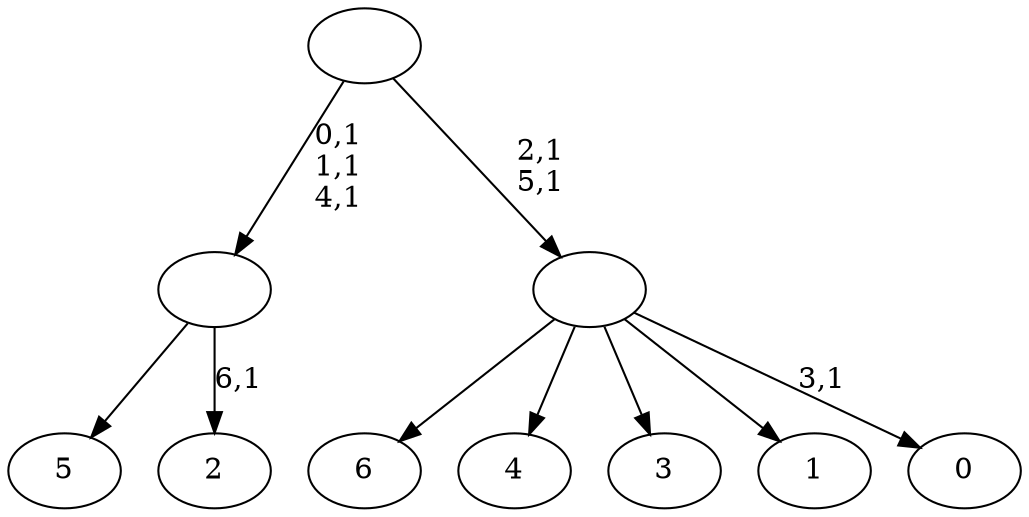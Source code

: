 digraph T {
	14 [label="6"]
	13 [label="5"]
	12 [label="4"]
	11 [label="3"]
	10 [label="2"]
	8 [label=""]
	5 [label="1"]
	4 [label="0"]
	2 [label=""]
	0 [label=""]
	8 -> 10 [label="6,1"]
	8 -> 13 [label=""]
	2 -> 4 [label="3,1"]
	2 -> 14 [label=""]
	2 -> 12 [label=""]
	2 -> 11 [label=""]
	2 -> 5 [label=""]
	0 -> 2 [label="2,1\n5,1"]
	0 -> 8 [label="0,1\n1,1\n4,1"]
}

